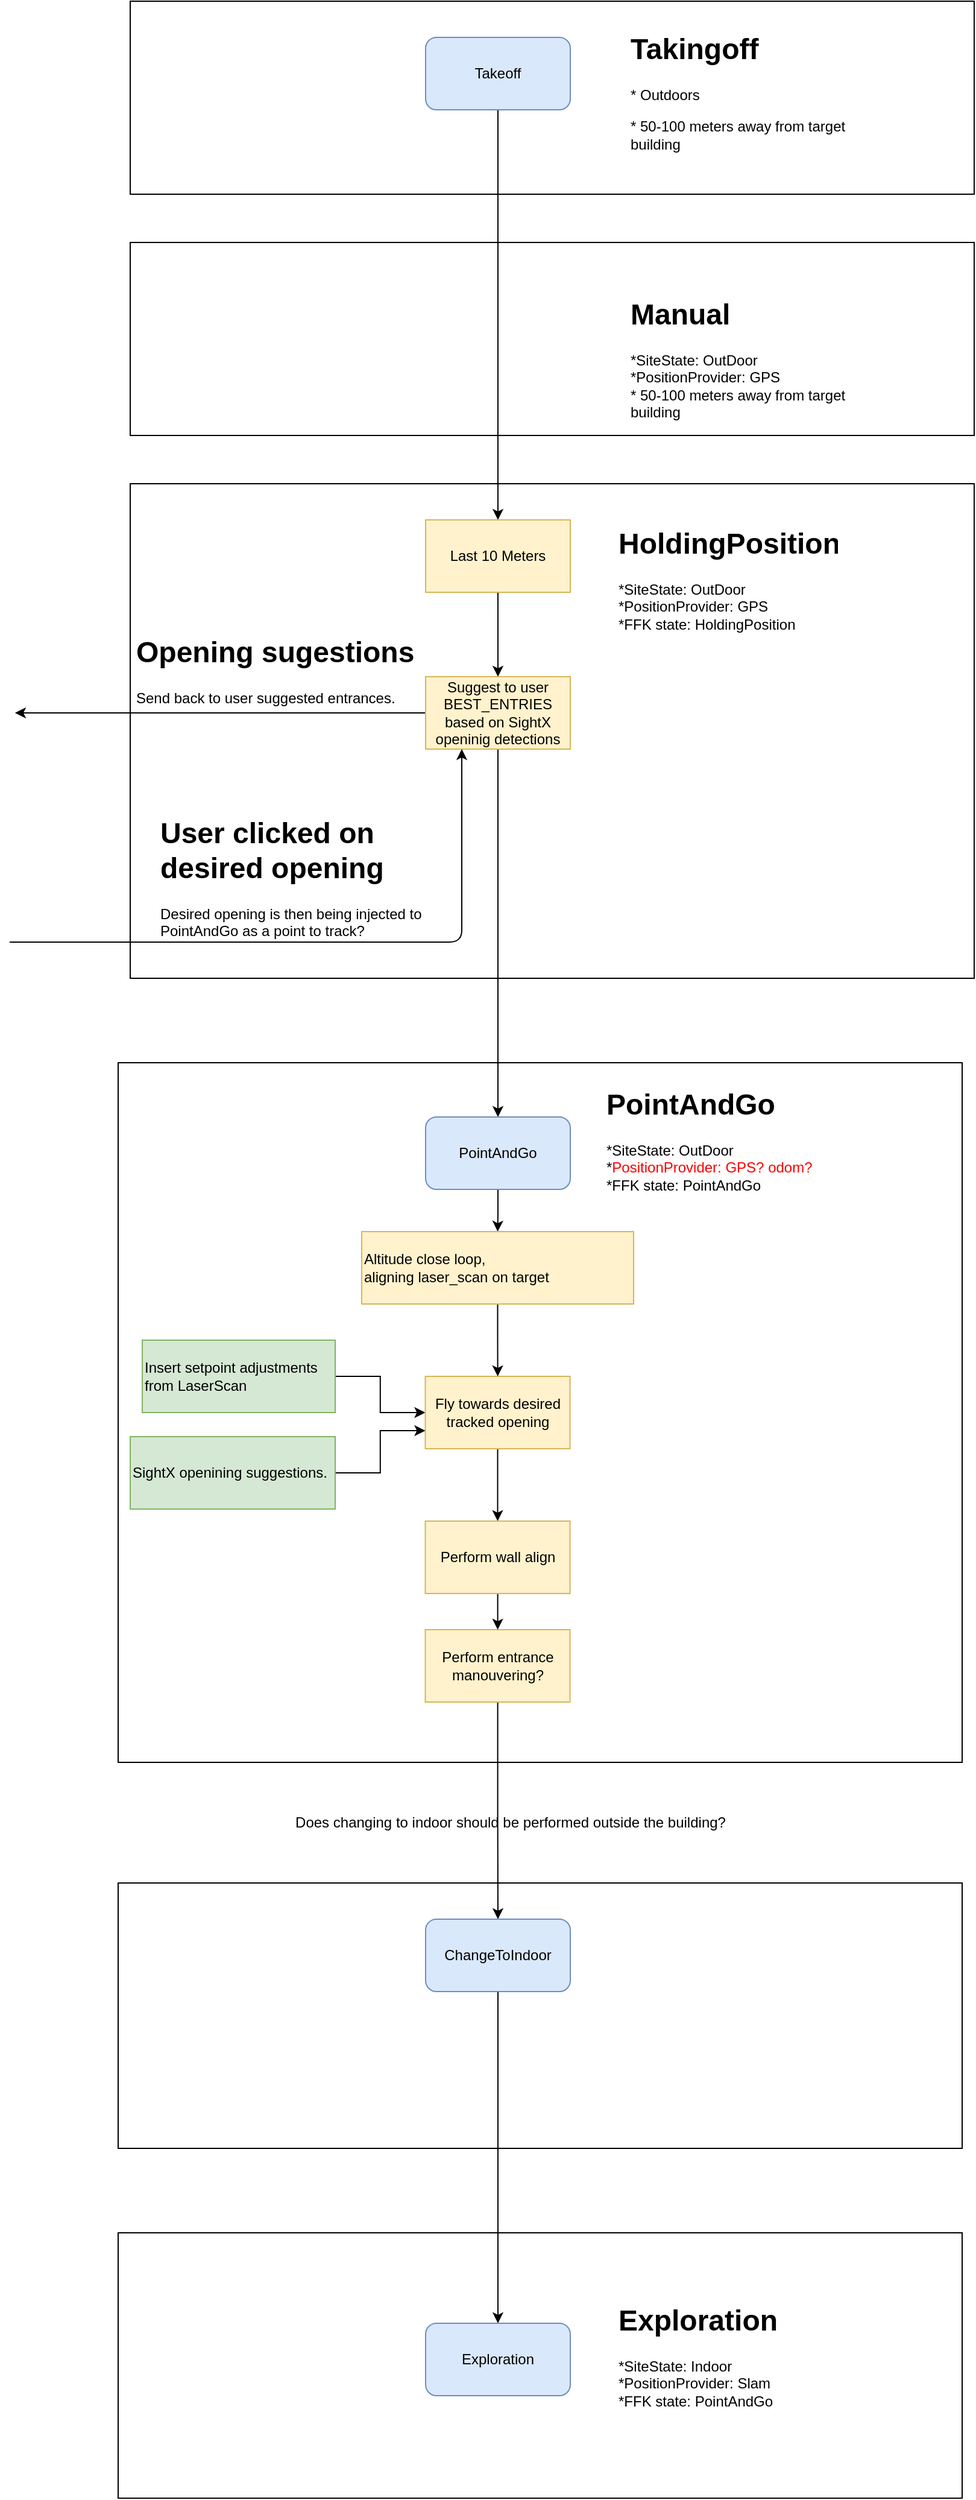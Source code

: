<mxfile version="14.6.1" type="github">
  <diagram id="aAm0XzFPQzAnFzhjA1I4" name="Page-1">
    <mxGraphModel dx="982" dy="2168" grid="1" gridSize="10" guides="1" tooltips="1" connect="1" arrows="1" fold="1" page="1" pageScale="1" pageWidth="850" pageHeight="1100" math="0" shadow="0">
      <root>
        <mxCell id="0" />
        <mxCell id="1" parent="0" />
        <mxCell id="95lhOQjsp4lTH7REbEWE-21" value="" style="rounded=0;whiteSpace=wrap;html=1;fillColor=none;" vertex="1" parent="1">
          <mxGeometry x="110" y="980" width="700" height="580" as="geometry" />
        </mxCell>
        <mxCell id="95lhOQjsp4lTH7REbEWE-42" value="" style="rounded=0;whiteSpace=wrap;html=1;fillColor=none;" vertex="1" parent="1">
          <mxGeometry x="110" y="1950" width="700" height="220" as="geometry" />
        </mxCell>
        <mxCell id="95lhOQjsp4lTH7REbEWE-38" value="" style="rounded=0;whiteSpace=wrap;html=1;fillColor=none;" vertex="1" parent="1">
          <mxGeometry x="110" y="1660" width="700" height="220" as="geometry" />
        </mxCell>
        <mxCell id="95lhOQjsp4lTH7REbEWE-14" value="" style="rounded=0;whiteSpace=wrap;html=1;fillColor=none;" vertex="1" parent="1">
          <mxGeometry x="120" y="300" width="700" height="160" as="geometry" />
        </mxCell>
        <mxCell id="95lhOQjsp4lTH7REbEWE-13" value="" style="rounded=0;whiteSpace=wrap;html=1;fillColor=none;" vertex="1" parent="1">
          <mxGeometry x="120" y="100" width="700" height="160" as="geometry" />
        </mxCell>
        <mxCell id="95lhOQjsp4lTH7REbEWE-15" value="" style="rounded=0;whiteSpace=wrap;html=1;fillColor=none;" vertex="1" parent="1">
          <mxGeometry x="120" y="500" width="700" height="410" as="geometry" />
        </mxCell>
        <mxCell id="95lhOQjsp4lTH7REbEWE-4" value="" style="edgeStyle=orthogonalEdgeStyle;rounded=0;orthogonalLoop=1;jettySize=auto;html=1;" edge="1" parent="1" source="95lhOQjsp4lTH7REbEWE-1" target="95lhOQjsp4lTH7REbEWE-3">
          <mxGeometry relative="1" as="geometry" />
        </mxCell>
        <mxCell id="95lhOQjsp4lTH7REbEWE-1" value="Takeoff" style="rounded=1;whiteSpace=wrap;html=1;fillColor=#dae8fc;strokeColor=#6c8ebf;" vertex="1" parent="1">
          <mxGeometry x="365" y="130" width="120" height="60" as="geometry" />
        </mxCell>
        <mxCell id="95lhOQjsp4lTH7REbEWE-2" value="&lt;h1&gt;Takingoff&lt;/h1&gt;&lt;p&gt;* Outdoors&lt;/p&gt;&lt;p&gt;* 50-100 meters away from target building&lt;/p&gt;" style="text;html=1;strokeColor=none;fillColor=none;spacing=5;spacingTop=-20;whiteSpace=wrap;overflow=hidden;rounded=0;" vertex="1" parent="1">
          <mxGeometry x="530" y="120" width="190" height="120" as="geometry" />
        </mxCell>
        <mxCell id="95lhOQjsp4lTH7REbEWE-8" value="" style="edgeStyle=orthogonalEdgeStyle;rounded=0;orthogonalLoop=1;jettySize=auto;html=1;" edge="1" parent="1" source="95lhOQjsp4lTH7REbEWE-3" target="95lhOQjsp4lTH7REbEWE-7">
          <mxGeometry relative="1" as="geometry" />
        </mxCell>
        <mxCell id="95lhOQjsp4lTH7REbEWE-3" value="Last 10 Meters" style="whiteSpace=wrap;html=1;rounded=0;fillColor=#fff2cc;strokeColor=#d6b656;" vertex="1" parent="1">
          <mxGeometry x="365" y="530" width="120" height="60" as="geometry" />
        </mxCell>
        <mxCell id="95lhOQjsp4lTH7REbEWE-16" style="edgeStyle=orthogonalEdgeStyle;rounded=0;orthogonalLoop=1;jettySize=auto;html=1;" edge="1" parent="1" source="95lhOQjsp4lTH7REbEWE-7">
          <mxGeometry relative="1" as="geometry">
            <mxPoint x="24.444" y="690" as="targetPoint" />
          </mxGeometry>
        </mxCell>
        <mxCell id="95lhOQjsp4lTH7REbEWE-11" value="&lt;h1&gt;HoldingPosition&lt;/h1&gt;&lt;p&gt;&lt;span&gt;*SiteState: OutDoor&lt;/span&gt;&lt;br&gt;&lt;span&gt;*PositionProvider: GPS&lt;/span&gt;&lt;br&gt;&lt;span&gt;*FFK state: HoldingPosition&lt;/span&gt;&lt;br&gt;&lt;/p&gt;" style="text;html=1;strokeColor=none;fillColor=none;spacing=5;spacingTop=-20;whiteSpace=wrap;overflow=hidden;rounded=0;" vertex="1" parent="1">
          <mxGeometry x="520" y="530" width="190" height="120" as="geometry" />
        </mxCell>
        <mxCell id="95lhOQjsp4lTH7REbEWE-12" value="&lt;h1&gt;Manual&lt;/h1&gt;&lt;p&gt;&lt;span&gt;*SiteState: OutDoor&lt;/span&gt;&lt;br&gt;&lt;span&gt;*PositionProvider: GPS&lt;br&gt;&lt;/span&gt;&lt;span&gt;* 50-100 meters away from target building&lt;/span&gt;&lt;/p&gt;" style="text;html=1;strokeColor=none;fillColor=none;spacing=5;spacingTop=-20;whiteSpace=wrap;overflow=hidden;rounded=0;" vertex="1" parent="1">
          <mxGeometry x="530" y="340" width="190" height="120" as="geometry" />
        </mxCell>
        <mxCell id="95lhOQjsp4lTH7REbEWE-17" value="&lt;h1&gt;&lt;span style=&quot;font-size: 24px&quot;&gt;Opening sugestions&lt;/span&gt;&lt;/h1&gt;&lt;div&gt;Send back to user suggested entrances.&lt;/div&gt;&lt;div&gt;&lt;br&gt;&lt;/div&gt;" style="text;html=1;strokeColor=none;fillColor=none;spacing=5;spacingTop=-20;whiteSpace=wrap;overflow=hidden;rounded=0;" vertex="1" parent="1">
          <mxGeometry x="120" y="620" width="240" height="70" as="geometry" />
        </mxCell>
        <mxCell id="95lhOQjsp4lTH7REbEWE-19" value="" style="edgeStyle=orthogonalEdgeStyle;rounded=0;orthogonalLoop=1;jettySize=auto;html=1;" edge="1" parent="1" source="95lhOQjsp4lTH7REbEWE-7" target="95lhOQjsp4lTH7REbEWE-18">
          <mxGeometry relative="1" as="geometry" />
        </mxCell>
        <mxCell id="95lhOQjsp4lTH7REbEWE-7" value="Suggest to user BEST_ENTRIES based on SightX openinig detections" style="whiteSpace=wrap;html=1;rounded=0;fillColor=#fff2cc;strokeColor=#d6b656;" vertex="1" parent="1">
          <mxGeometry x="365" y="660" width="120" height="60" as="geometry" />
        </mxCell>
        <mxCell id="95lhOQjsp4lTH7REbEWE-26" style="edgeStyle=orthogonalEdgeStyle;rounded=0;orthogonalLoop=1;jettySize=auto;html=1;exitX=0.5;exitY=1;exitDx=0;exitDy=0;" edge="1" parent="1" source="95lhOQjsp4lTH7REbEWE-18" target="95lhOQjsp4lTH7REbEWE-29">
          <mxGeometry relative="1" as="geometry" />
        </mxCell>
        <mxCell id="95lhOQjsp4lTH7REbEWE-18" value="PointAndGo" style="whiteSpace=wrap;html=1;rounded=1;strokeColor=#6c8ebf;fillColor=#dae8fc;" vertex="1" parent="1">
          <mxGeometry x="365" y="1025" width="120" height="60" as="geometry" />
        </mxCell>
        <mxCell id="95lhOQjsp4lTH7REbEWE-20" value="&lt;h1&gt;PointAndGo&lt;/h1&gt;&lt;p&gt;*SiteState: OutDoor&lt;br&gt;*&lt;font color=&quot;#ff0000&quot;&gt;PositionProvider: GPS? odom?&lt;/font&gt;&lt;br&gt;*FFK state: PointAndGo&lt;br&gt;&lt;/p&gt;" style="text;html=1;strokeColor=none;fillColor=none;spacing=5;spacingTop=-20;whiteSpace=wrap;overflow=hidden;rounded=0;" vertex="1" parent="1">
          <mxGeometry x="510" y="995" width="190" height="105" as="geometry" />
        </mxCell>
        <mxCell id="95lhOQjsp4lTH7REbEWE-22" value="" style="endArrow=classic;html=1;entryX=0.25;entryY=1;entryDx=0;entryDy=0;" edge="1" parent="1" target="95lhOQjsp4lTH7REbEWE-7">
          <mxGeometry width="50" height="50" relative="1" as="geometry">
            <mxPoint x="20" y="880" as="sourcePoint" />
            <mxPoint x="430" y="850" as="targetPoint" />
            <Array as="points">
              <mxPoint x="395" y="880" />
            </Array>
          </mxGeometry>
        </mxCell>
        <mxCell id="95lhOQjsp4lTH7REbEWE-23" value="&lt;h1&gt;&lt;span style=&quot;font-size: 24px&quot;&gt;User clicked on desired opening&lt;/span&gt;&lt;/h1&gt;&lt;div&gt;Desired opening is then being injected to PointAndGo as a point to track?&lt;/div&gt;&lt;div&gt;&lt;br&gt;&lt;/div&gt;" style="text;html=1;strokeColor=none;fillColor=none;spacing=5;spacingTop=-20;whiteSpace=wrap;overflow=hidden;rounded=0;" vertex="1" parent="1">
          <mxGeometry x="140" y="770" width="240" height="110" as="geometry" />
        </mxCell>
        <mxCell id="95lhOQjsp4lTH7REbEWE-28" value="" style="edgeStyle=orthogonalEdgeStyle;rounded=0;orthogonalLoop=1;jettySize=auto;html=1;" edge="1" parent="1" source="95lhOQjsp4lTH7REbEWE-27" target="95lhOQjsp4lTH7REbEWE-25">
          <mxGeometry relative="1" as="geometry" />
        </mxCell>
        <mxCell id="95lhOQjsp4lTH7REbEWE-35" style="edgeStyle=orthogonalEdgeStyle;rounded=0;orthogonalLoop=1;jettySize=auto;html=1;align=left;" edge="1" parent="1" source="95lhOQjsp4lTH7REbEWE-25" target="95lhOQjsp4lTH7REbEWE-46">
          <mxGeometry relative="1" as="geometry" />
        </mxCell>
        <mxCell id="95lhOQjsp4lTH7REbEWE-25" value="Fly towards desired tracked opening" style="whiteSpace=wrap;html=1;rounded=0;fillColor=#fff2cc;strokeColor=#d6b656;" vertex="1" parent="1">
          <mxGeometry x="364.75" y="1240" width="120" height="60" as="geometry" />
        </mxCell>
        <mxCell id="95lhOQjsp4lTH7REbEWE-27" value="Insert setpoint adjustments from LaserScan&amp;nbsp;" style="whiteSpace=wrap;html=1;rounded=0;fillColor=#d5e8d4;strokeColor=#82b366;align=left;" vertex="1" parent="1">
          <mxGeometry x="130" y="1210" width="160" height="60" as="geometry" />
        </mxCell>
        <mxCell id="95lhOQjsp4lTH7REbEWE-31" style="edgeStyle=orthogonalEdgeStyle;rounded=0;orthogonalLoop=1;jettySize=auto;html=1;" edge="1" parent="1" source="95lhOQjsp4lTH7REbEWE-29" target="95lhOQjsp4lTH7REbEWE-25">
          <mxGeometry relative="1" as="geometry" />
        </mxCell>
        <mxCell id="95lhOQjsp4lTH7REbEWE-29" value="Altitude close loop,&lt;br&gt;aligning laser_scan on target" style="whiteSpace=wrap;html=1;rounded=0;fillColor=#fff2cc;strokeColor=#d6b656;align=left;" vertex="1" parent="1">
          <mxGeometry x="312" y="1120" width="225.5" height="60" as="geometry" />
        </mxCell>
        <mxCell id="95lhOQjsp4lTH7REbEWE-33" style="edgeStyle=orthogonalEdgeStyle;rounded=0;orthogonalLoop=1;jettySize=auto;html=1;entryX=0;entryY=0.75;entryDx=0;entryDy=0;" edge="1" parent="1" source="95lhOQjsp4lTH7REbEWE-32" target="95lhOQjsp4lTH7REbEWE-25">
          <mxGeometry relative="1" as="geometry" />
        </mxCell>
        <mxCell id="95lhOQjsp4lTH7REbEWE-32" value="SightX openining suggestions." style="whiteSpace=wrap;html=1;rounded=0;fillColor=#d5e8d4;strokeColor=#82b366;align=left;" vertex="1" parent="1">
          <mxGeometry x="120" y="1290" width="170" height="60" as="geometry" />
        </mxCell>
        <mxCell id="95lhOQjsp4lTH7REbEWE-43" style="edgeStyle=orthogonalEdgeStyle;rounded=0;orthogonalLoop=1;jettySize=auto;html=1;align=left;" edge="1" parent="1" source="95lhOQjsp4lTH7REbEWE-34" target="95lhOQjsp4lTH7REbEWE-37">
          <mxGeometry relative="1" as="geometry" />
        </mxCell>
        <mxCell id="95lhOQjsp4lTH7REbEWE-34" value="Perform entrance manouvering?" style="whiteSpace=wrap;html=1;rounded=0;fillColor=#fff2cc;strokeColor=#d6b656;" vertex="1" parent="1">
          <mxGeometry x="364.75" y="1450" width="120" height="60" as="geometry" />
        </mxCell>
        <mxCell id="95lhOQjsp4lTH7REbEWE-44" style="edgeStyle=orthogonalEdgeStyle;rounded=0;orthogonalLoop=1;jettySize=auto;html=1;align=left;" edge="1" parent="1" source="95lhOQjsp4lTH7REbEWE-37" target="95lhOQjsp4lTH7REbEWE-40">
          <mxGeometry relative="1" as="geometry" />
        </mxCell>
        <mxCell id="95lhOQjsp4lTH7REbEWE-37" value="ChangeToIndoor" style="whiteSpace=wrap;html=1;rounded=1;strokeColor=#6c8ebf;fillColor=#dae8fc;" vertex="1" parent="1">
          <mxGeometry x="365" y="1690" width="120" height="60" as="geometry" />
        </mxCell>
        <mxCell id="95lhOQjsp4lTH7REbEWE-39" value="Does changing to indoor should be performed outside the building?" style="text;html=1;align=center;verticalAlign=middle;resizable=0;points=[];autosize=1;strokeColor=none;" vertex="1" parent="1">
          <mxGeometry x="250" y="1600" width="370" height="20" as="geometry" />
        </mxCell>
        <mxCell id="95lhOQjsp4lTH7REbEWE-40" value="Exploration" style="whiteSpace=wrap;html=1;rounded=1;strokeColor=#6c8ebf;fillColor=#dae8fc;" vertex="1" parent="1">
          <mxGeometry x="365" y="2025" width="120" height="60" as="geometry" />
        </mxCell>
        <mxCell id="95lhOQjsp4lTH7REbEWE-41" value="&lt;h1&gt;Exploration&lt;/h1&gt;&lt;p&gt;&lt;span&gt;*SiteState: Indoor&lt;/span&gt;&lt;br&gt;&lt;span&gt;*PositionProvider: Slam&lt;/span&gt;&lt;br&gt;&lt;span&gt;*FFK state: PointAndGo&lt;/span&gt;&lt;br&gt;&lt;/p&gt;" style="text;html=1;strokeColor=none;fillColor=none;spacing=5;spacingTop=-20;whiteSpace=wrap;overflow=hidden;rounded=0;" vertex="1" parent="1">
          <mxGeometry x="520" y="2002.5" width="190" height="105" as="geometry" />
        </mxCell>
        <mxCell id="95lhOQjsp4lTH7REbEWE-47" style="edgeStyle=orthogonalEdgeStyle;rounded=0;orthogonalLoop=1;jettySize=auto;html=1;align=left;" edge="1" parent="1" source="95lhOQjsp4lTH7REbEWE-46" target="95lhOQjsp4lTH7REbEWE-34">
          <mxGeometry relative="1" as="geometry" />
        </mxCell>
        <mxCell id="95lhOQjsp4lTH7REbEWE-46" value="Perform wall align" style="whiteSpace=wrap;html=1;rounded=0;fillColor=#fff2cc;strokeColor=#d6b656;" vertex="1" parent="1">
          <mxGeometry x="364.75" y="1360" width="120" height="60" as="geometry" />
        </mxCell>
      </root>
    </mxGraphModel>
  </diagram>
</mxfile>
